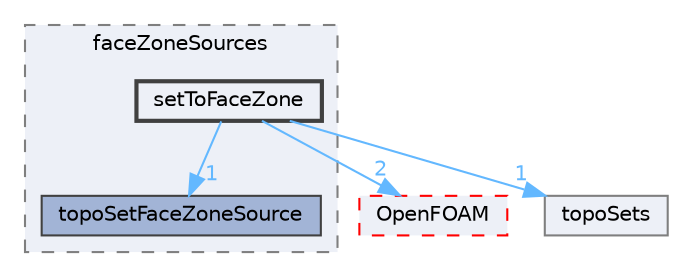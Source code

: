 digraph "src/meshTools/topoSet/faceZoneSources/setToFaceZone"
{
 // LATEX_PDF_SIZE
  bgcolor="transparent";
  edge [fontname=Helvetica,fontsize=10,labelfontname=Helvetica,labelfontsize=10];
  node [fontname=Helvetica,fontsize=10,shape=box,height=0.2,width=0.4];
  compound=true
  subgraph clusterdir_8236830b69fc4f90aed9bd92c1772d77 {
    graph [ bgcolor="#edf0f7", pencolor="grey50", label="faceZoneSources", fontname=Helvetica,fontsize=10 style="filled,dashed", URL="dir_8236830b69fc4f90aed9bd92c1772d77.html",tooltip=""]
  dir_fd3717b4db6df24587d509fb12ff7d32 [label="topoSetFaceZoneSource", fillcolor="#a2b4d6", color="grey25", style="filled", URL="dir_fd3717b4db6df24587d509fb12ff7d32.html",tooltip=""];
  dir_d5ce7a3ac680f889d0f7231c12fe9e52 [label="setToFaceZone", fillcolor="#edf0f7", color="grey25", style="filled,bold", URL="dir_d5ce7a3ac680f889d0f7231c12fe9e52.html",tooltip=""];
  }
  dir_c5473ff19b20e6ec4dfe5c310b3778a8 [label="OpenFOAM", fillcolor="#edf0f7", color="red", style="filled,dashed", URL="dir_c5473ff19b20e6ec4dfe5c310b3778a8.html",tooltip=""];
  dir_cf85cbbd7fd849cf972e2760b9b27a5d [label="topoSets", fillcolor="#edf0f7", color="grey50", style="filled", URL="dir_cf85cbbd7fd849cf972e2760b9b27a5d.html",tooltip=""];
  dir_d5ce7a3ac680f889d0f7231c12fe9e52->dir_c5473ff19b20e6ec4dfe5c310b3778a8 [headlabel="2", labeldistance=1.5 headhref="dir_003501_002695.html" href="dir_003501_002695.html" color="steelblue1" fontcolor="steelblue1"];
  dir_d5ce7a3ac680f889d0f7231c12fe9e52->dir_cf85cbbd7fd849cf972e2760b9b27a5d [headlabel="1", labeldistance=1.5 headhref="dir_003501_004081.html" href="dir_003501_004081.html" color="steelblue1" fontcolor="steelblue1"];
  dir_d5ce7a3ac680f889d0f7231c12fe9e52->dir_fd3717b4db6df24587d509fb12ff7d32 [headlabel="1", labeldistance=1.5 headhref="dir_003501_004078.html" href="dir_003501_004078.html" color="steelblue1" fontcolor="steelblue1"];
}
